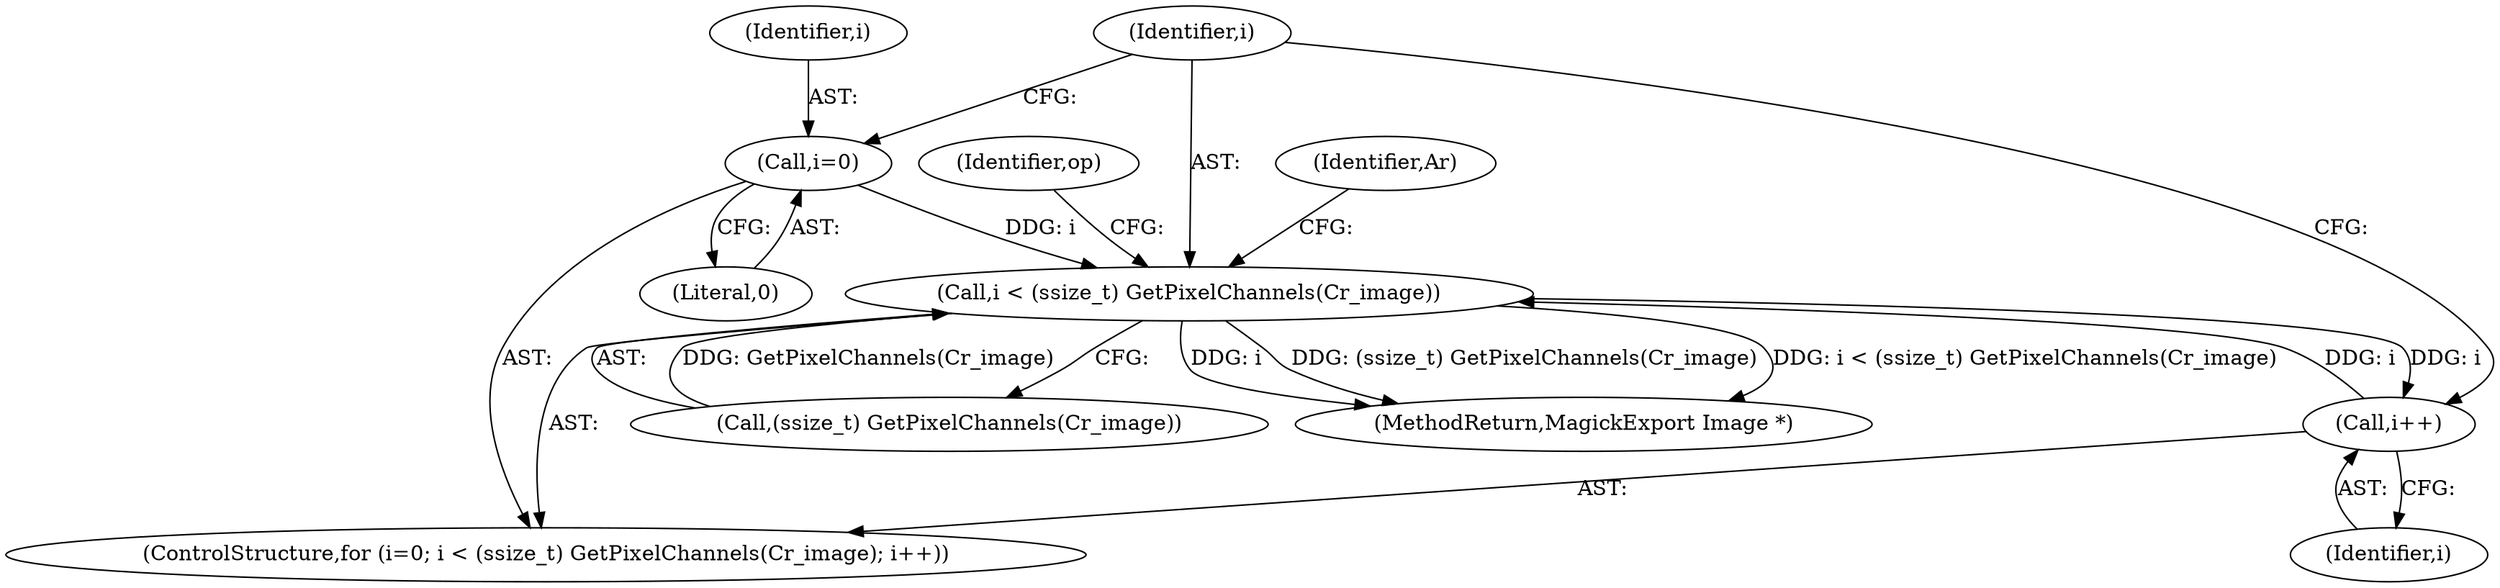digraph "1_ImageMagick_d5089971bd792311aaab5cb73460326d7ef7f32d@del" {
"1000522" [label="(Call,i=0)"];
"1000525" [label="(Call,i < (ssize_t) GetPixelChannels(Cr_image))"];
"1000531" [label="(Call,i++)"];
"1000525" [label="(Call,i < (ssize_t) GetPixelChannels(Cr_image))"];
"1000524" [label="(Literal,0)"];
"1000527" [label="(Call,(ssize_t) GetPixelChannels(Cr_image))"];
"1000532" [label="(Identifier,i)"];
"1000523" [label="(Identifier,i)"];
"1000531" [label="(Call,i++)"];
"1000823" [label="(Identifier,Ar)"];
"1000521" [label="(ControlStructure,for (i=0; i < (ssize_t) GetPixelChannels(Cr_image); i++))"];
"1000926" [label="(MethodReturn,MagickExport Image *)"];
"1000526" [label="(Identifier,i)"];
"1000522" [label="(Call,i=0)"];
"1000535" [label="(Identifier,op)"];
"1000522" -> "1000521"  [label="AST: "];
"1000522" -> "1000524"  [label="CFG: "];
"1000523" -> "1000522"  [label="AST: "];
"1000524" -> "1000522"  [label="AST: "];
"1000526" -> "1000522"  [label="CFG: "];
"1000522" -> "1000525"  [label="DDG: i"];
"1000525" -> "1000521"  [label="AST: "];
"1000525" -> "1000527"  [label="CFG: "];
"1000526" -> "1000525"  [label="AST: "];
"1000527" -> "1000525"  [label="AST: "];
"1000535" -> "1000525"  [label="CFG: "];
"1000823" -> "1000525"  [label="CFG: "];
"1000525" -> "1000926"  [label="DDG: i < (ssize_t) GetPixelChannels(Cr_image)"];
"1000525" -> "1000926"  [label="DDG: i"];
"1000525" -> "1000926"  [label="DDG: (ssize_t) GetPixelChannels(Cr_image)"];
"1000531" -> "1000525"  [label="DDG: i"];
"1000527" -> "1000525"  [label="DDG: GetPixelChannels(Cr_image)"];
"1000525" -> "1000531"  [label="DDG: i"];
"1000531" -> "1000521"  [label="AST: "];
"1000531" -> "1000532"  [label="CFG: "];
"1000532" -> "1000531"  [label="AST: "];
"1000526" -> "1000531"  [label="CFG: "];
}
